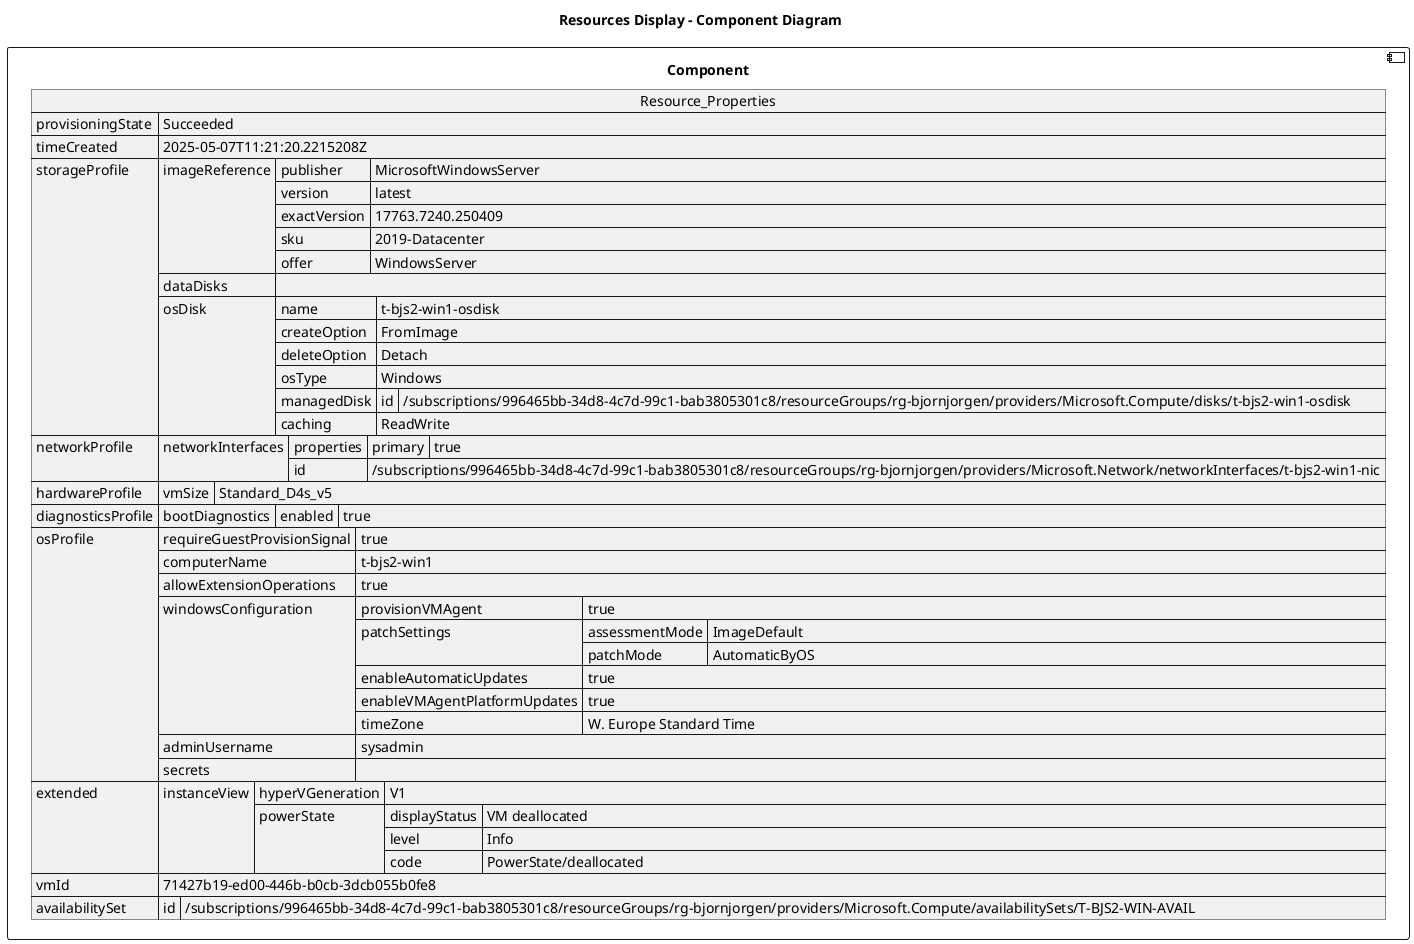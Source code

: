 @startuml

title Resources Display - Component Diagram

component Component {

json  Resource_Properties {
  "provisioningState": "Succeeded",
  "timeCreated": "2025-05-07T11:21:20.2215208Z",
  "storageProfile": {
    "imageReference": {
      "publisher": "MicrosoftWindowsServer",
      "version": "latest",
      "exactVersion": "17763.7240.250409",
      "sku": "2019-Datacenter",
      "offer": "WindowsServer"
    },
    "dataDisks": [],
    "osDisk": {
      "name": "t-bjs2-win1-osdisk",
      "createOption": "FromImage",
      "deleteOption": "Detach",
      "osType": "Windows",
      "managedDisk": {
        "id": "/subscriptions/996465bb-34d8-4c7d-99c1-bab3805301c8/resourceGroups/rg-bjornjorgen/providers/Microsoft.Compute/disks/t-bjs2-win1-osdisk"
      },
      "caching": "ReadWrite"
    }
  },
  "networkProfile": {
    "networkInterfaces": [
      {
        "properties": {
          "primary": true
        },
        "id": "/subscriptions/996465bb-34d8-4c7d-99c1-bab3805301c8/resourceGroups/rg-bjornjorgen/providers/Microsoft.Network/networkInterfaces/t-bjs2-win1-nic"
      }
    ]
  },
  "hardwareProfile": {
    "vmSize": "Standard_D4s_v5"
  },
  "diagnosticsProfile": {
    "bootDiagnostics": {
      "enabled": true
    }
  },
  "osProfile": {
    "requireGuestProvisionSignal": true,
    "computerName": "t-bjs2-win1",
    "allowExtensionOperations": true,
    "windowsConfiguration": {
      "provisionVMAgent": true,
      "patchSettings": {
        "assessmentMode": "ImageDefault",
        "patchMode": "AutomaticByOS"
      },
      "enableAutomaticUpdates": true,
      "enableVMAgentPlatformUpdates": true,
      "timeZone": "W. Europe Standard Time"
    },
    "adminUsername": "sysadmin",
    "secrets": []
  },
  "extended": {
    "instanceView": {
      "hyperVGeneration": "V1",
      "powerState": {
        "displayStatus": "VM deallocated",
        "level": "Info",
        "code": "PowerState/deallocated"
      }
    }
  },
  "vmId": "71427b19-ed00-446b-b0cb-3dcb055b0fe8",
  "availabilitySet": {
    "id": "/subscriptions/996465bb-34d8-4c7d-99c1-bab3805301c8/resourceGroups/rg-bjornjorgen/providers/Microsoft.Compute/availabilitySets/T-BJS2-WIN-AVAIL"
  }
}
}
@enduml

